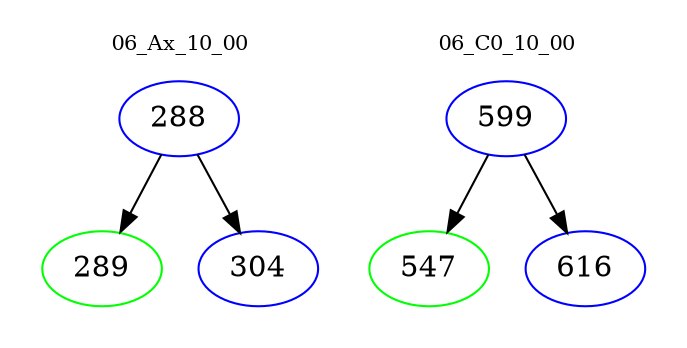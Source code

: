 digraph{
subgraph cluster_0 {
color = white
label = "06_Ax_10_00";
fontsize=10;
T0_288 [label="288", color="blue"]
T0_288 -> T0_289 [color="black"]
T0_289 [label="289", color="green"]
T0_288 -> T0_304 [color="black"]
T0_304 [label="304", color="blue"]
}
subgraph cluster_1 {
color = white
label = "06_C0_10_00";
fontsize=10;
T1_599 [label="599", color="blue"]
T1_599 -> T1_547 [color="black"]
T1_547 [label="547", color="green"]
T1_599 -> T1_616 [color="black"]
T1_616 [label="616", color="blue"]
}
}
